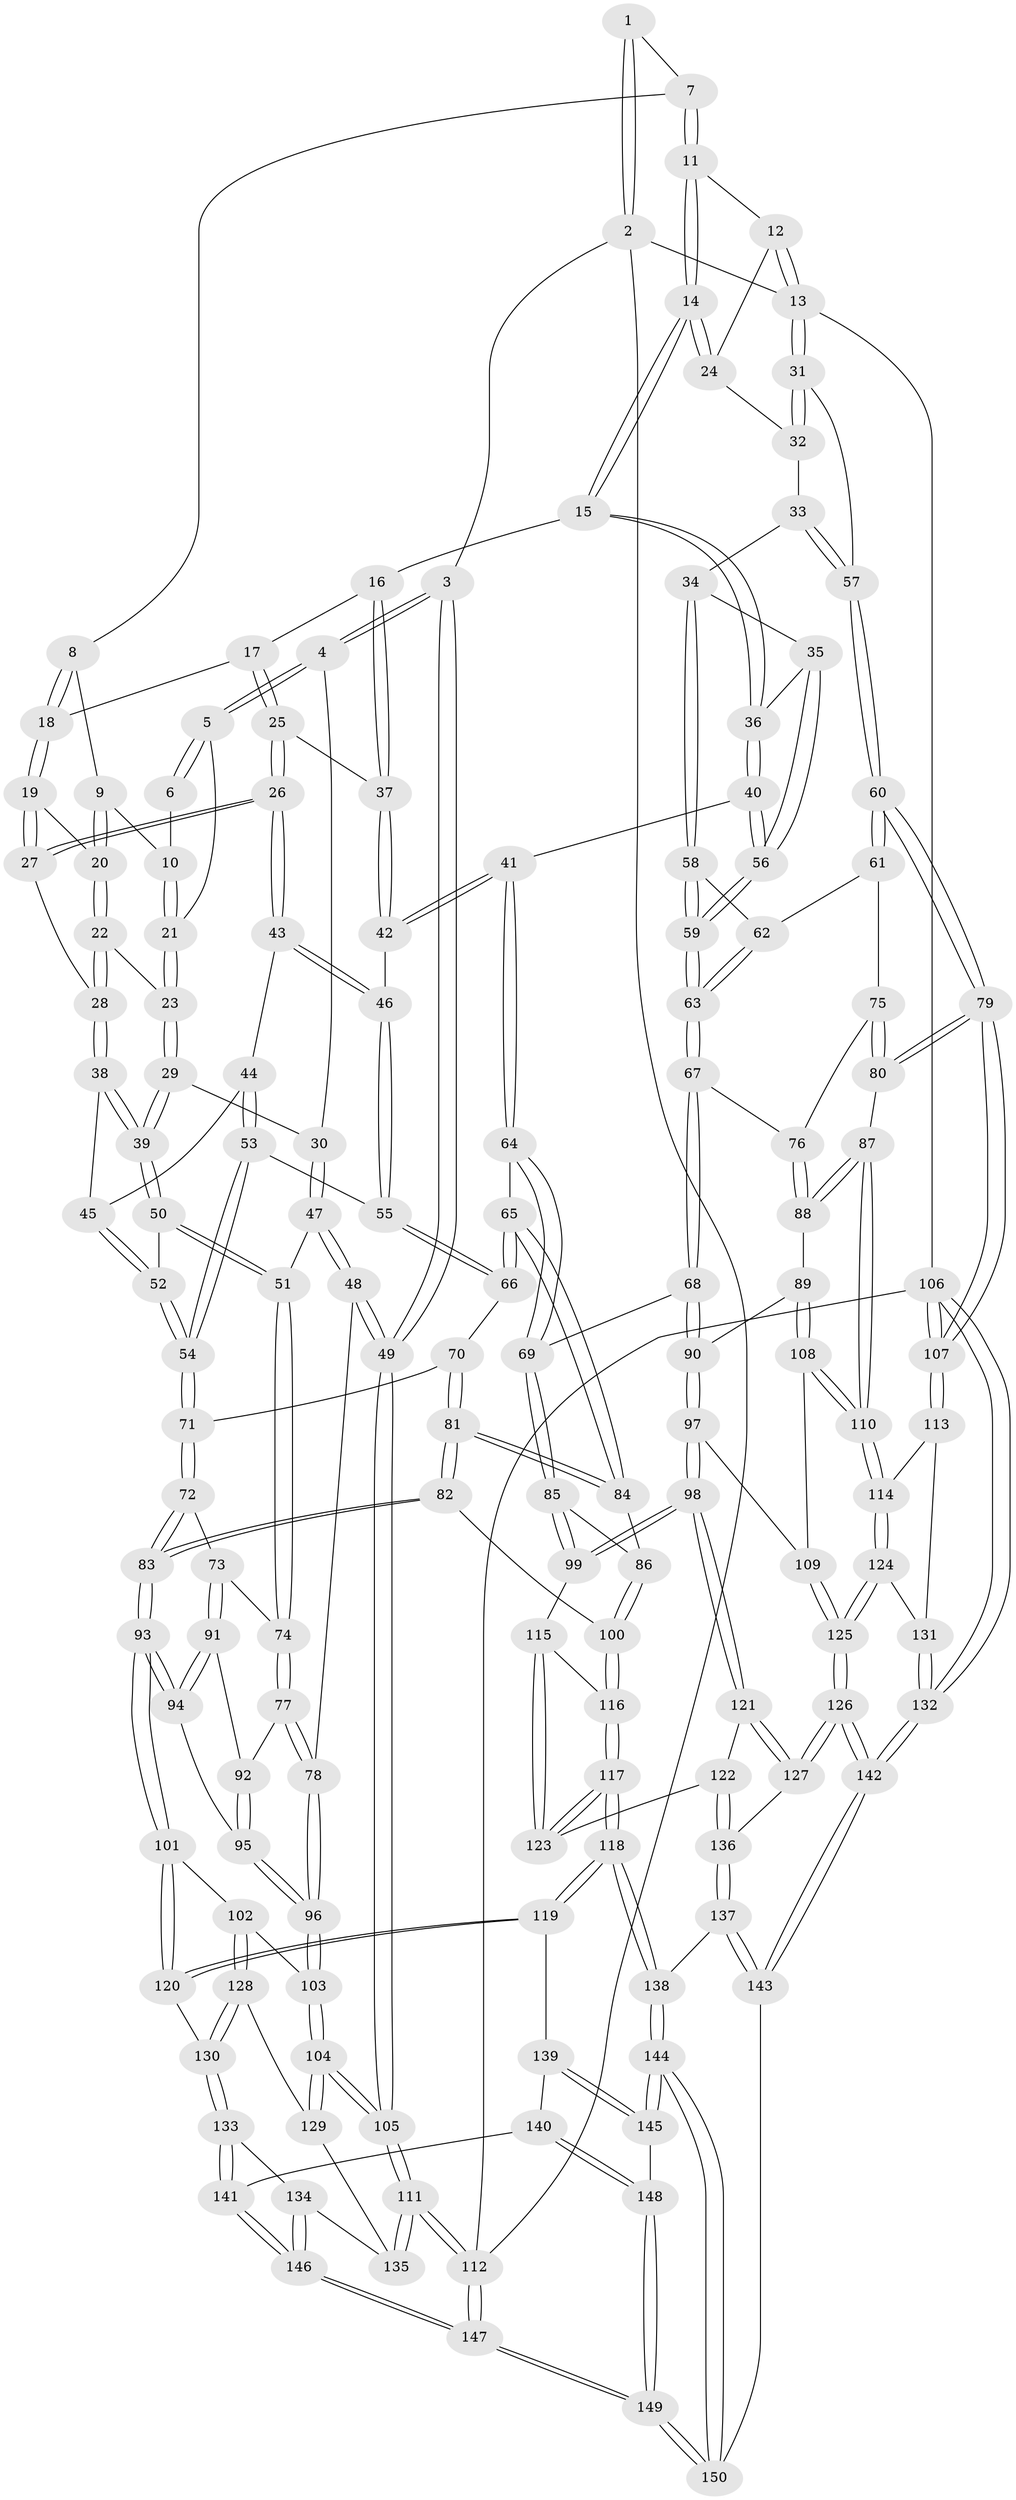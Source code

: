 // coarse degree distribution, {4: 0.48314606741573035, 5: 0.3146067415730337, 3: 0.14606741573033707, 6: 0.0449438202247191, 7: 0.011235955056179775}
// Generated by graph-tools (version 1.1) at 2025/42/03/06/25 10:42:36]
// undirected, 150 vertices, 372 edges
graph export_dot {
graph [start="1"]
  node [color=gray90,style=filled];
  1 [pos="+0.2992972526662512+0"];
  2 [pos="+0+0"];
  3 [pos="+0+0"];
  4 [pos="+0.07246591891843689+0.09953274985149693"];
  5 [pos="+0.1934781025628189+0.06453443008521441"];
  6 [pos="+0.2968460141214034+0"];
  7 [pos="+0.5042782336136974+0"];
  8 [pos="+0.48473087305016643+0"];
  9 [pos="+0.38174040026004274+0.04512238236745491"];
  10 [pos="+0.3110607112015766+0.02272133052382975"];
  11 [pos="+0.7640914576659723+0"];
  12 [pos="+1+0"];
  13 [pos="+1+0"];
  14 [pos="+0.7497671327614839+0"];
  15 [pos="+0.7426741378196093+0.018507384585170577"];
  16 [pos="+0.6249425714797795+0.09634893617940134"];
  17 [pos="+0.5159363459065601+0.06232242476160189"];
  18 [pos="+0.4879684516824668+0.02756209052198207"];
  19 [pos="+0.4272654361231356+0.08475015505776308"];
  20 [pos="+0.40775477338327976+0.07677783487997479"];
  21 [pos="+0.28898840232180073+0.0732657118810508"];
  22 [pos="+0.3204327694152855+0.12399341299256585"];
  23 [pos="+0.3022814990551958+0.12047593155190686"];
  24 [pos="+0.9442568631040398+0.11235340611880838"];
  25 [pos="+0.4924238522175411+0.1579545260395466"];
  26 [pos="+0.4854480418913755+0.16467517658067338"];
  27 [pos="+0.4334651861506252+0.12840748487163606"];
  28 [pos="+0.38053053029121475+0.15693802757192385"];
  29 [pos="+0.2630620242497331+0.18902525292101655"];
  30 [pos="+0.13899710533167936+0.1682524765520839"];
  31 [pos="+1+0.07389337942282403"];
  32 [pos="+0.9459125567113796+0.11532166147687188"];
  33 [pos="+0.9273140778552234+0.23497869352732134"];
  34 [pos="+0.9158609795625544+0.23820853282445845"];
  35 [pos="+0.8696028918366916+0.23523077326674477"];
  36 [pos="+0.7773979113679867+0.17632544285488505"];
  37 [pos="+0.607405895557327+0.1287085251517664"];
  38 [pos="+0.38386682904629765+0.19572384139272858"];
  39 [pos="+0.2890388508784473+0.24932594159830615"];
  40 [pos="+0.6781245914331525+0.28463780311763964"];
  41 [pos="+0.6369373652969528+0.29549201692318455"];
  42 [pos="+0.6009342345747009+0.28481595805702625"];
  43 [pos="+0.4858159435854075+0.2012625630244889"];
  44 [pos="+0.43412658441273305+0.23609971005872418"];
  45 [pos="+0.4321149310011957+0.23595101431162063"];
  46 [pos="+0.6008355442211843+0.28483479893748653"];
  47 [pos="+0.1498643506111614+0.3431785936232413"];
  48 [pos="+0+0.39908817563726234"];
  49 [pos="+0+0.3653815577700677"];
  50 [pos="+0.292880199375052+0.31064873016107425"];
  51 [pos="+0.18822988314715938+0.3549203286066699"];
  52 [pos="+0.31039646442439556+0.31969427670044226"];
  53 [pos="+0.4564458175224693+0.31165843464865467"];
  54 [pos="+0.3651146814183358+0.37690530468087335"];
  55 [pos="+0.5438063979080479+0.3325223678952198"];
  56 [pos="+0.7969925350022325+0.3766589338614949"];
  57 [pos="+1+0.3201661353791254"];
  58 [pos="+0.9103642223180527+0.3279367577752609"];
  59 [pos="+0.8028259650668548+0.3981414205324706"];
  60 [pos="+1+0.34734998262340144"];
  61 [pos="+0.9441025140539082+0.3909083607435971"];
  62 [pos="+0.9157355486728839+0.3538513097955006"];
  63 [pos="+0.8065695653588463+0.4227976303857141"];
  64 [pos="+0.6609690600336763+0.43704658022304727"];
  65 [pos="+0.530000843419961+0.44042316921385105"];
  66 [pos="+0.5168853274770187+0.41476344255647674"];
  67 [pos="+0.8066784308253723+0.4306630061804347"];
  68 [pos="+0.7807359802579062+0.45887484961591885"];
  69 [pos="+0.6786644003056815+0.46001706659340574"];
  70 [pos="+0.38903261061073524+0.4164586640809279"];
  71 [pos="+0.37137089486086927+0.396120542775709"];
  72 [pos="+0.2587838573619448+0.4816617880033333"];
  73 [pos="+0.22112142767979126+0.47049332995685583"];
  74 [pos="+0.21510629144528198+0.4628875908627266"];
  75 [pos="+0.905584841521658+0.434216465536467"];
  76 [pos="+0.8463637506938679+0.4413072992327006"];
  77 [pos="+0.10348789986683284+0.4988406845608774"];
  78 [pos="+0.05005283398978423+0.4999475698099482"];
  79 [pos="+1+0.5151139822155606"];
  80 [pos="+1+0.5387045480522923"];
  81 [pos="+0.39955258306230584+0.5741452738879823"];
  82 [pos="+0.39339535195296943+0.5938510800337838"];
  83 [pos="+0.35514061874606023+0.6065047365358343"];
  84 [pos="+0.529206087569098+0.47500212386973734"];
  85 [pos="+0.6219483490461818+0.568967630804929"];
  86 [pos="+0.5624005494965261+0.514947264590889"];
  87 [pos="+0.9625598500113297+0.5645616821462818"];
  88 [pos="+0.920791141619795+0.5568551379413745"];
  89 [pos="+0.8594782246238392+0.5730539168791877"];
  90 [pos="+0.7841249764118522+0.4901361034429729"];
  91 [pos="+0.2144283936620635+0.4889011804454723"];
  92 [pos="+0.146547591299325+0.5254860783267109"];
  93 [pos="+0.2880648092832872+0.6664614051129709"];
  94 [pos="+0.19726935542652171+0.5493702692775374"];
  95 [pos="+0.17460328295008762+0.5551932337665251"];
  96 [pos="+0.09364481824967538+0.6207252896830651"];
  97 [pos="+0.7257788038344766+0.6459982652819867"];
  98 [pos="+0.7241753374123541+0.6464307661888223"];
  99 [pos="+0.6247800616641356+0.6018085213833206"];
  100 [pos="+0.4283085940699307+0.6145954852847069"];
  101 [pos="+0.2850152844193341+0.6714565067713122"];
  102 [pos="+0.11525330710845284+0.6642947853419671"];
  103 [pos="+0.09369600409487176+0.6402798737345448"];
  104 [pos="+0+0.7162141084213561"];
  105 [pos="+0+0.7162316819094565"];
  106 [pos="+1+1"];
  107 [pos="+1+0.7497856267725165"];
  108 [pos="+0.8148513466670312+0.6482380534484307"];
  109 [pos="+0.7639108483626501+0.6534683611775463"];
  110 [pos="+0.9103597396627258+0.7056741955004561"];
  111 [pos="+0+1"];
  112 [pos="+0+1"];
  113 [pos="+1+0.7536824907532023"];
  114 [pos="+0.9190155990117096+0.7250679183611672"];
  115 [pos="+0.5713056396600618+0.6385903531515085"];
  116 [pos="+0.46389596198293237+0.6389865218597045"];
  117 [pos="+0.46689001529602003+0.8501814727136581"];
  118 [pos="+0.4645869725225851+0.853051129470639"];
  119 [pos="+0.4218204511050523+0.8443848083209652"];
  120 [pos="+0.2898011229641325+0.7379289388212497"];
  121 [pos="+0.7206519064962137+0.6606764584482002"];
  122 [pos="+0.636130083901555+0.8022150056208354"];
  123 [pos="+0.5885757566997681+0.792545650691413"];
  124 [pos="+0.8487588598043229+0.8273219438443228"];
  125 [pos="+0.8369845492255887+0.8365703397227713"];
  126 [pos="+0.8155441151415631+0.8643846513662709"];
  127 [pos="+0.7679734364138173+0.8540142449777578"];
  128 [pos="+0.09519896781484155+0.7909264851419624"];
  129 [pos="+0.08793213510632208+0.7970583047474861"];
  130 [pos="+0.22568120788448012+0.8138776149672113"];
  131 [pos="+0.9561142228795994+0.8481482424325764"];
  132 [pos="+1+1"];
  133 [pos="+0.23108857165815352+0.8978796681199822"];
  134 [pos="+0.10679323127788296+0.9198291159431374"];
  135 [pos="+0.0727943367606534+0.9018077197013518"];
  136 [pos="+0.6966285570349439+0.8583482169932373"];
  137 [pos="+0.641155925184186+0.9596847544446906"];
  138 [pos="+0.4686357007456984+0.8687604257034236"];
  139 [pos="+0.32705746383802353+0.9023612005797016"];
  140 [pos="+0.2685703069661172+0.9205195672986763"];
  141 [pos="+0.242326979087761+0.9121284837278898"];
  142 [pos="+0.9958061867623524+1"];
  143 [pos="+0.6666131740696871+1"];
  144 [pos="+0.4453729333365016+1"];
  145 [pos="+0.36729422857210714+0.995515902509411"];
  146 [pos="+0.16888256930489232+1"];
  147 [pos="+0.16029495383572653+1"];
  148 [pos="+0.286087686243809+0.9551905192598091"];
  149 [pos="+0.29761138251130426+1"];
  150 [pos="+0.46131664293648944+1"];
  1 -- 2;
  1 -- 2;
  1 -- 7;
  2 -- 3;
  2 -- 13;
  2 -- 112;
  3 -- 4;
  3 -- 4;
  3 -- 49;
  3 -- 49;
  4 -- 5;
  4 -- 5;
  4 -- 30;
  5 -- 6;
  5 -- 6;
  5 -- 21;
  6 -- 10;
  7 -- 8;
  7 -- 11;
  7 -- 11;
  8 -- 9;
  8 -- 18;
  8 -- 18;
  9 -- 10;
  9 -- 20;
  9 -- 20;
  10 -- 21;
  10 -- 21;
  11 -- 12;
  11 -- 14;
  11 -- 14;
  12 -- 13;
  12 -- 13;
  12 -- 24;
  13 -- 31;
  13 -- 31;
  13 -- 106;
  14 -- 15;
  14 -- 15;
  14 -- 24;
  14 -- 24;
  15 -- 16;
  15 -- 36;
  15 -- 36;
  16 -- 17;
  16 -- 37;
  16 -- 37;
  17 -- 18;
  17 -- 25;
  17 -- 25;
  18 -- 19;
  18 -- 19;
  19 -- 20;
  19 -- 27;
  19 -- 27;
  20 -- 22;
  20 -- 22;
  21 -- 23;
  21 -- 23;
  22 -- 23;
  22 -- 28;
  22 -- 28;
  23 -- 29;
  23 -- 29;
  24 -- 32;
  25 -- 26;
  25 -- 26;
  25 -- 37;
  26 -- 27;
  26 -- 27;
  26 -- 43;
  26 -- 43;
  27 -- 28;
  28 -- 38;
  28 -- 38;
  29 -- 30;
  29 -- 39;
  29 -- 39;
  30 -- 47;
  30 -- 47;
  31 -- 32;
  31 -- 32;
  31 -- 57;
  32 -- 33;
  33 -- 34;
  33 -- 57;
  33 -- 57;
  34 -- 35;
  34 -- 58;
  34 -- 58;
  35 -- 36;
  35 -- 56;
  35 -- 56;
  36 -- 40;
  36 -- 40;
  37 -- 42;
  37 -- 42;
  38 -- 39;
  38 -- 39;
  38 -- 45;
  39 -- 50;
  39 -- 50;
  40 -- 41;
  40 -- 56;
  40 -- 56;
  41 -- 42;
  41 -- 42;
  41 -- 64;
  41 -- 64;
  42 -- 46;
  43 -- 44;
  43 -- 46;
  43 -- 46;
  44 -- 45;
  44 -- 53;
  44 -- 53;
  45 -- 52;
  45 -- 52;
  46 -- 55;
  46 -- 55;
  47 -- 48;
  47 -- 48;
  47 -- 51;
  48 -- 49;
  48 -- 49;
  48 -- 78;
  49 -- 105;
  49 -- 105;
  50 -- 51;
  50 -- 51;
  50 -- 52;
  51 -- 74;
  51 -- 74;
  52 -- 54;
  52 -- 54;
  53 -- 54;
  53 -- 54;
  53 -- 55;
  54 -- 71;
  54 -- 71;
  55 -- 66;
  55 -- 66;
  56 -- 59;
  56 -- 59;
  57 -- 60;
  57 -- 60;
  58 -- 59;
  58 -- 59;
  58 -- 62;
  59 -- 63;
  59 -- 63;
  60 -- 61;
  60 -- 61;
  60 -- 79;
  60 -- 79;
  61 -- 62;
  61 -- 75;
  62 -- 63;
  62 -- 63;
  63 -- 67;
  63 -- 67;
  64 -- 65;
  64 -- 69;
  64 -- 69;
  65 -- 66;
  65 -- 66;
  65 -- 84;
  65 -- 84;
  66 -- 70;
  67 -- 68;
  67 -- 68;
  67 -- 76;
  68 -- 69;
  68 -- 90;
  68 -- 90;
  69 -- 85;
  69 -- 85;
  70 -- 71;
  70 -- 81;
  70 -- 81;
  71 -- 72;
  71 -- 72;
  72 -- 73;
  72 -- 83;
  72 -- 83;
  73 -- 74;
  73 -- 91;
  73 -- 91;
  74 -- 77;
  74 -- 77;
  75 -- 76;
  75 -- 80;
  75 -- 80;
  76 -- 88;
  76 -- 88;
  77 -- 78;
  77 -- 78;
  77 -- 92;
  78 -- 96;
  78 -- 96;
  79 -- 80;
  79 -- 80;
  79 -- 107;
  79 -- 107;
  80 -- 87;
  81 -- 82;
  81 -- 82;
  81 -- 84;
  81 -- 84;
  82 -- 83;
  82 -- 83;
  82 -- 100;
  83 -- 93;
  83 -- 93;
  84 -- 86;
  85 -- 86;
  85 -- 99;
  85 -- 99;
  86 -- 100;
  86 -- 100;
  87 -- 88;
  87 -- 88;
  87 -- 110;
  87 -- 110;
  88 -- 89;
  89 -- 90;
  89 -- 108;
  89 -- 108;
  90 -- 97;
  90 -- 97;
  91 -- 92;
  91 -- 94;
  91 -- 94;
  92 -- 95;
  92 -- 95;
  93 -- 94;
  93 -- 94;
  93 -- 101;
  93 -- 101;
  94 -- 95;
  95 -- 96;
  95 -- 96;
  96 -- 103;
  96 -- 103;
  97 -- 98;
  97 -- 98;
  97 -- 109;
  98 -- 99;
  98 -- 99;
  98 -- 121;
  98 -- 121;
  99 -- 115;
  100 -- 116;
  100 -- 116;
  101 -- 102;
  101 -- 120;
  101 -- 120;
  102 -- 103;
  102 -- 128;
  102 -- 128;
  103 -- 104;
  103 -- 104;
  104 -- 105;
  104 -- 105;
  104 -- 129;
  104 -- 129;
  105 -- 111;
  105 -- 111;
  106 -- 107;
  106 -- 107;
  106 -- 132;
  106 -- 132;
  106 -- 112;
  107 -- 113;
  107 -- 113;
  108 -- 109;
  108 -- 110;
  108 -- 110;
  109 -- 125;
  109 -- 125;
  110 -- 114;
  110 -- 114;
  111 -- 112;
  111 -- 112;
  111 -- 135;
  111 -- 135;
  112 -- 147;
  112 -- 147;
  113 -- 114;
  113 -- 131;
  114 -- 124;
  114 -- 124;
  115 -- 116;
  115 -- 123;
  115 -- 123;
  116 -- 117;
  116 -- 117;
  117 -- 118;
  117 -- 118;
  117 -- 123;
  117 -- 123;
  118 -- 119;
  118 -- 119;
  118 -- 138;
  118 -- 138;
  119 -- 120;
  119 -- 120;
  119 -- 139;
  120 -- 130;
  121 -- 122;
  121 -- 127;
  121 -- 127;
  122 -- 123;
  122 -- 136;
  122 -- 136;
  124 -- 125;
  124 -- 125;
  124 -- 131;
  125 -- 126;
  125 -- 126;
  126 -- 127;
  126 -- 127;
  126 -- 142;
  126 -- 142;
  127 -- 136;
  128 -- 129;
  128 -- 130;
  128 -- 130;
  129 -- 135;
  130 -- 133;
  130 -- 133;
  131 -- 132;
  131 -- 132;
  132 -- 142;
  132 -- 142;
  133 -- 134;
  133 -- 141;
  133 -- 141;
  134 -- 135;
  134 -- 146;
  134 -- 146;
  136 -- 137;
  136 -- 137;
  137 -- 138;
  137 -- 143;
  137 -- 143;
  138 -- 144;
  138 -- 144;
  139 -- 140;
  139 -- 145;
  139 -- 145;
  140 -- 141;
  140 -- 148;
  140 -- 148;
  141 -- 146;
  141 -- 146;
  142 -- 143;
  142 -- 143;
  143 -- 150;
  144 -- 145;
  144 -- 145;
  144 -- 150;
  144 -- 150;
  145 -- 148;
  146 -- 147;
  146 -- 147;
  147 -- 149;
  147 -- 149;
  148 -- 149;
  148 -- 149;
  149 -- 150;
  149 -- 150;
}
